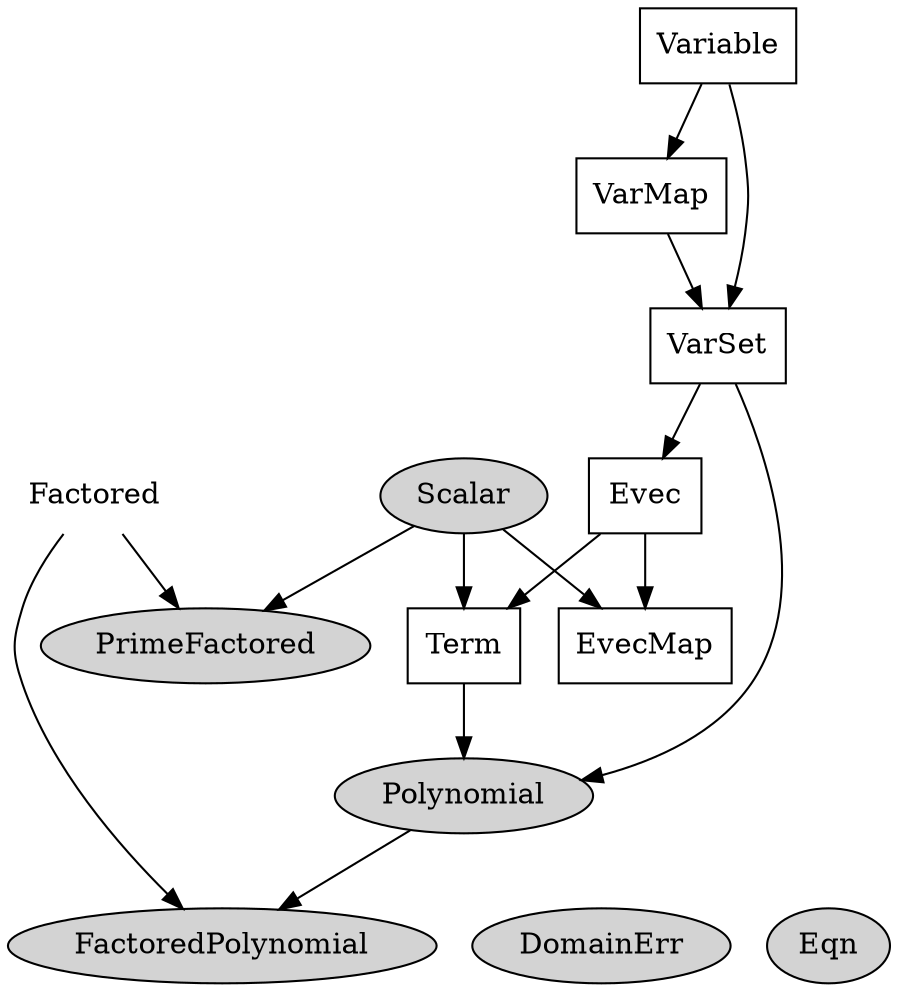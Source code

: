 digraph foobar {
  node [ shape=none ]
//    Stackable
    Factored
  node [ shape=box ]
    Evec
    EvecMap
    Term
    VarMap
    VarSet
    Variable
  node [ shape=ellipse ]
    DomainErr [ style=filled ]
    Eqn [ style=filled ]
    FactoredPolynomial [ style=filled ]
    Polynomial [ style=filled ]
    PrimeFactored [ style=filled ]
    Scalar [ style=filled ]


//    Stackable -> Factored
/*
    Stackable -> Scalar
    Stackable -> Polynomial
    Stackable -> DomainErr
*/

    Scalar -> Term
    Scalar -> EvecMap
    Evec->EvecMap
    Variable -> VarMap
    Variable -> VarSet
    Evec -> Term
    VarSet -> Evec
    VarMap -> VarSet
    Term -> Polynomial
    VarSet -> Polynomial
    Factored -> PrimeFactored
    Factored -> FactoredPolynomial
    Polynomial -> FactoredPolynomial
    Scalar -> PrimeFactored


    { rank=same FactoredPolynomial DomainErr Eqn }
}

/*
------------------------------------------------------------------------------

./cas/Factored.java:public abstract class Factored extends Stackable {
./templates/DomainErr.j:public class DomainErr extends Stackable {
./templates/Eqn.j:public class Eqn extends Stackable {
./templates/Scalar.j:public class Scalar extends Stackable {
./templates/Polynomial.j:public class Polynomial extends Stackable {

./templates/FactoredPolynomial.j:public class FactoredPolynomial extends Factored {
./templates/PrimeFactored.j:public class PrimeFactored extends Factored {
*/
